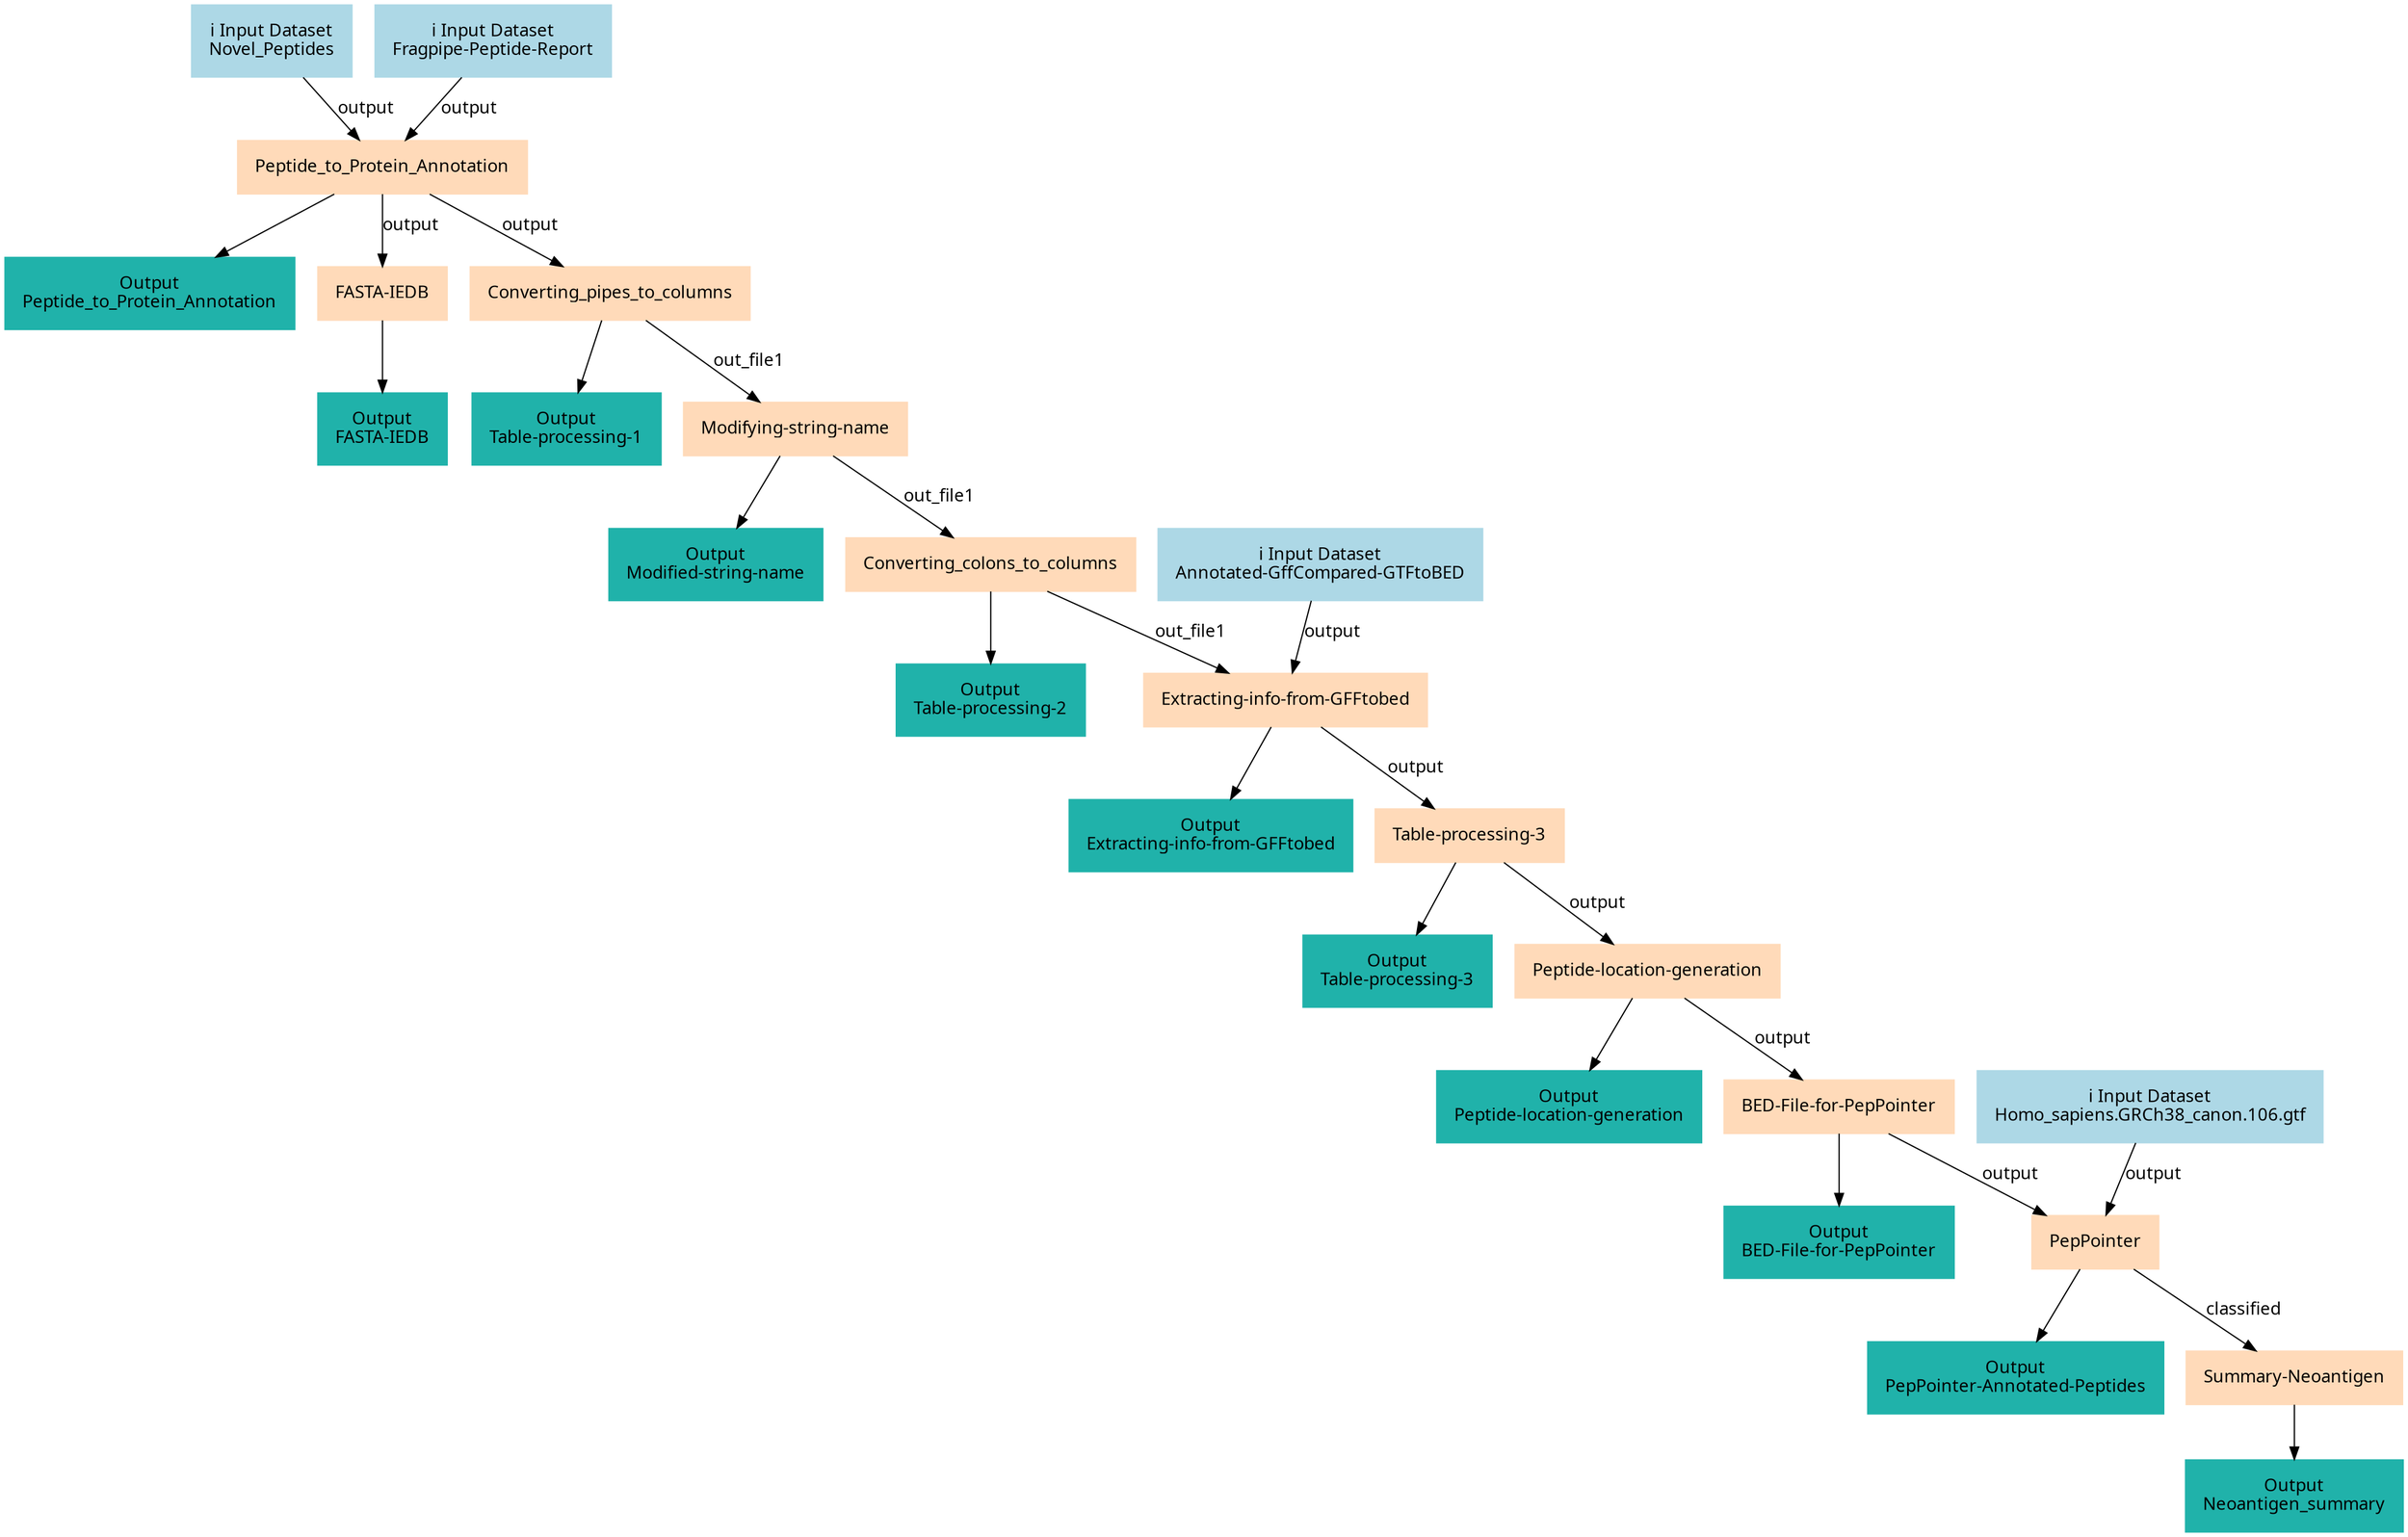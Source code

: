 digraph main {
  node [fontname="Atkinson Hyperlegible", shape=box, color=white,style=filled,color=peachpuff,margin="0.2,0.2"];
  edge [fontname="Atkinson Hyperlegible"];
  0[color=lightblue,label="ℹ️ Input Dataset\nNovel_Peptides"]
  1[color=lightblue,label="ℹ️ Input Dataset\nFragpipe-Peptide-Report"]
  2[color=lightblue,label="ℹ️ Input Dataset\nAnnotated-GffCompared-GTFtoBED"]
  3[color=lightblue,label="ℹ️ Input Dataset\nHomo_sapiens.GRCh38_canon.106.gtf"]
  4[label="Peptide_to_Protein_Annotation"]
  0 -> 4 [label="output"]
  1 -> 4 [label="output"]
  k4631011cb1d4496496d65a11201afb75[color=lightseagreen,label="Output\nPeptide_to_Protein_Annotation"]
  4 -> k4631011cb1d4496496d65a11201afb75
  5[label="FASTA-IEDB"]
  4 -> 5 [label="output"]
  k3b7284523d594e5fa9dc8764ceb60094[color=lightseagreen,label="Output\nFASTA-IEDB"]
  5 -> k3b7284523d594e5fa9dc8764ceb60094
  6[label="Converting_pipes_to_columns"]
  4 -> 6 [label="output"]
  k58ea288e116046178207453bf29b0d12[color=lightseagreen,label="Output\nTable-processing-1"]
  6 -> k58ea288e116046178207453bf29b0d12
  7[label="Modifying-string-name"]
  6 -> 7 [label="out_file1"]
  ka607fb3f2e87410a9dfb9286baf667e9[color=lightseagreen,label="Output\nModified-string-name"]
  7 -> ka607fb3f2e87410a9dfb9286baf667e9
  8[label="Converting_colons_to_columns"]
  7 -> 8 [label="out_file1"]
  ke24ff14eb51244449abbb3c46d4fb707[color=lightseagreen,label="Output\nTable-processing-2"]
  8 -> ke24ff14eb51244449abbb3c46d4fb707
  9[label="Extracting-info-from-GFFtobed"]
  8 -> 9 [label="out_file1"]
  2 -> 9 [label="output"]
  ke78166a9a99b429db01ee5e19084e1c0[color=lightseagreen,label="Output\nExtracting-info-from-GFFtobed"]
  9 -> ke78166a9a99b429db01ee5e19084e1c0
  10[label="Table-processing-3"]
  9 -> 10 [label="output"]
  k734962f8efbf4b30a00b0293b098eb68[color=lightseagreen,label="Output\nTable-processing-3"]
  10 -> k734962f8efbf4b30a00b0293b098eb68
  11[label="Peptide-location-generation"]
  10 -> 11 [label="output"]
  k0d9f1cbffa7242c1ab784faa5e123bb1[color=lightseagreen,label="Output\nPeptide-location-generation"]
  11 -> k0d9f1cbffa7242c1ab784faa5e123bb1
  12[label="BED-File-for-PepPointer"]
  11 -> 12 [label="output"]
  k3970ec24eb99459f8bb4bc3b69faaca9[color=lightseagreen,label="Output\nBED-File-for-PepPointer"]
  12 -> k3970ec24eb99459f8bb4bc3b69faaca9
  13[label="PepPointer"]
  12 -> 13 [label="output"]
  3 -> 13 [label="output"]
  kee5ad6dbd9d44ae49d69c37ccb3f4475[color=lightseagreen,label="Output\nPepPointer-Annotated-Peptides"]
  13 -> kee5ad6dbd9d44ae49d69c37ccb3f4475
  14[label="Summary-Neoantigen"]
  13 -> 14 [label="classified"]
  kdbcedf04dffe49bcbac5a3ef2d41fabd[color=lightseagreen,label="Output\nNeoantigen_summary"]
  14 -> kdbcedf04dffe49bcbac5a3ef2d41fabd
}